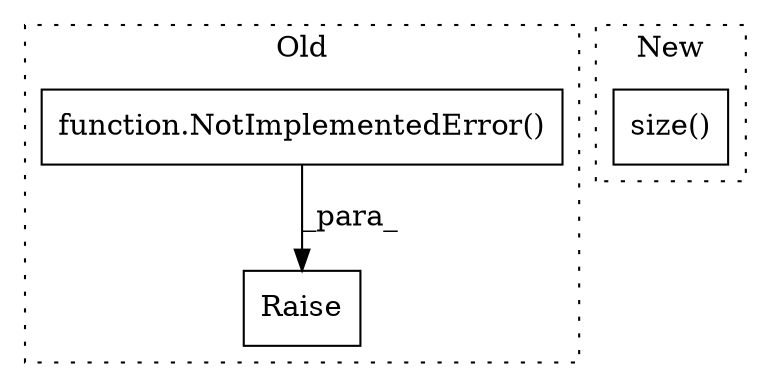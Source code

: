digraph G {
subgraph cluster0 {
1 [label="function.NotImplementedError()" a="75" s="5196,5248" l="20,1" shape="box"];
3 [label="Raise" a="91" s="5190" l="6" shape="box"];
label = "Old";
style="dotted";
}
subgraph cluster1 {
2 [label="size()" a="75" s="5424" l="8" shape="box"];
label = "New";
style="dotted";
}
1 -> 3 [label="_para_"];
}
